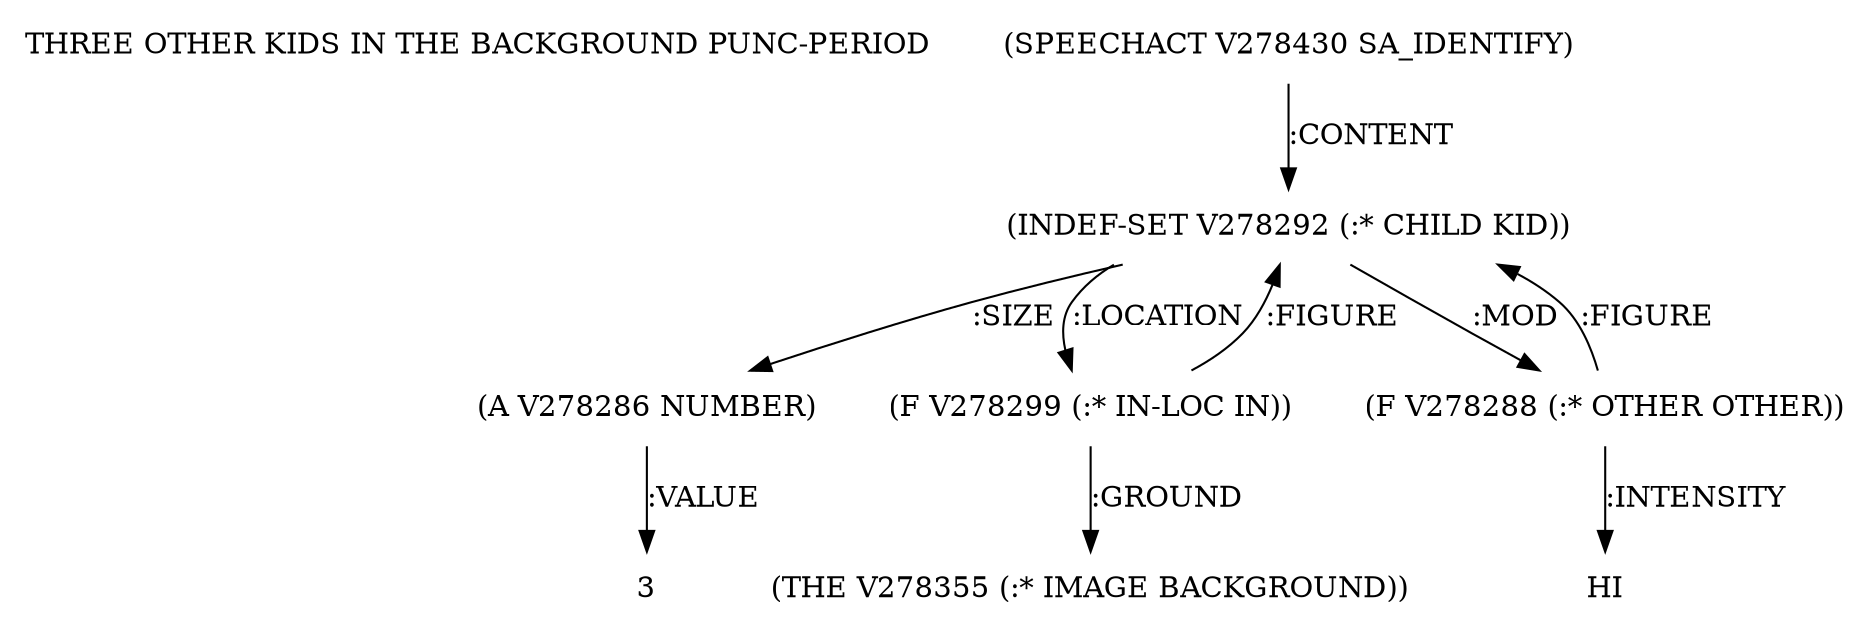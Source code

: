 digraph Terms {
  node [shape=none]
  "THREE OTHER KIDS IN THE BACKGROUND PUNC-PERIOD"
  "V278430" [label="(SPEECHACT V278430 SA_IDENTIFY)"]
  "V278430" -> "V278292" [label=":CONTENT"]
  "V278292" [label="(INDEF-SET V278292 (:* CHILD KID))"]
  "V278292" -> "V278286" [label=":SIZE"]
  "V278292" -> "V278299" [label=":LOCATION"]
  "V278292" -> "V278288" [label=":MOD"]
  "V278286" [label="(A V278286 NUMBER)"]
  "V278286" -> "NT279170" [label=":VALUE"]
  "NT279170" [label="3"]
  "V278288" [label="(F V278288 (:* OTHER OTHER))"]
  "V278288" -> "NT279171" [label=":INTENSITY"]
  "NT279171" [label="HI"]
  "V278288" -> "V278292" [label=":FIGURE"]
  "V278299" [label="(F V278299 (:* IN-LOC IN))"]
  "V278299" -> "V278355" [label=":GROUND"]
  "V278299" -> "V278292" [label=":FIGURE"]
  "V278355" [label="(THE V278355 (:* IMAGE BACKGROUND))"]
}
